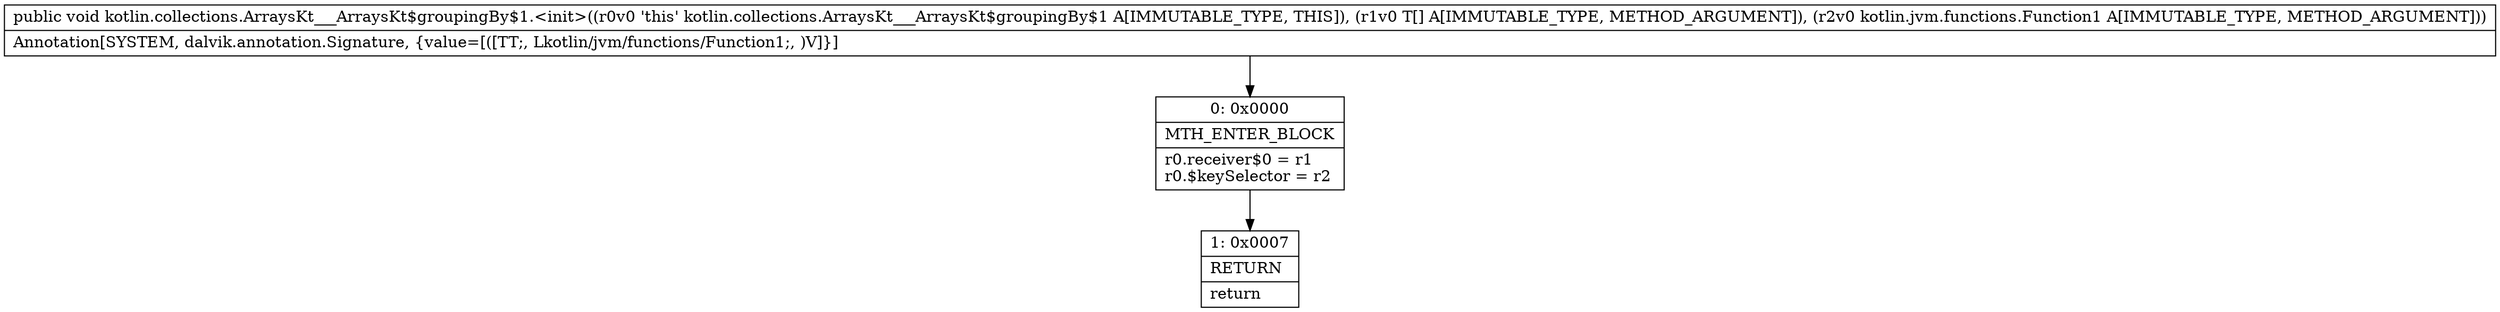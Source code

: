 digraph "CFG forkotlin.collections.ArraysKt___ArraysKt$groupingBy$1.\<init\>([Ljava\/lang\/Object;Lkotlin\/jvm\/functions\/Function1;)V" {
Node_0 [shape=record,label="{0\:\ 0x0000|MTH_ENTER_BLOCK\l|r0.receiver$0 = r1\lr0.$keySelector = r2\l}"];
Node_1 [shape=record,label="{1\:\ 0x0007|RETURN\l|return\l}"];
MethodNode[shape=record,label="{public void kotlin.collections.ArraysKt___ArraysKt$groupingBy$1.\<init\>((r0v0 'this' kotlin.collections.ArraysKt___ArraysKt$groupingBy$1 A[IMMUTABLE_TYPE, THIS]), (r1v0 T[] A[IMMUTABLE_TYPE, METHOD_ARGUMENT]), (r2v0 kotlin.jvm.functions.Function1 A[IMMUTABLE_TYPE, METHOD_ARGUMENT]))  | Annotation[SYSTEM, dalvik.annotation.Signature, \{value=[([TT;, Lkotlin\/jvm\/functions\/Function1;, )V]\}]\l}"];
MethodNode -> Node_0;
Node_0 -> Node_1;
}

